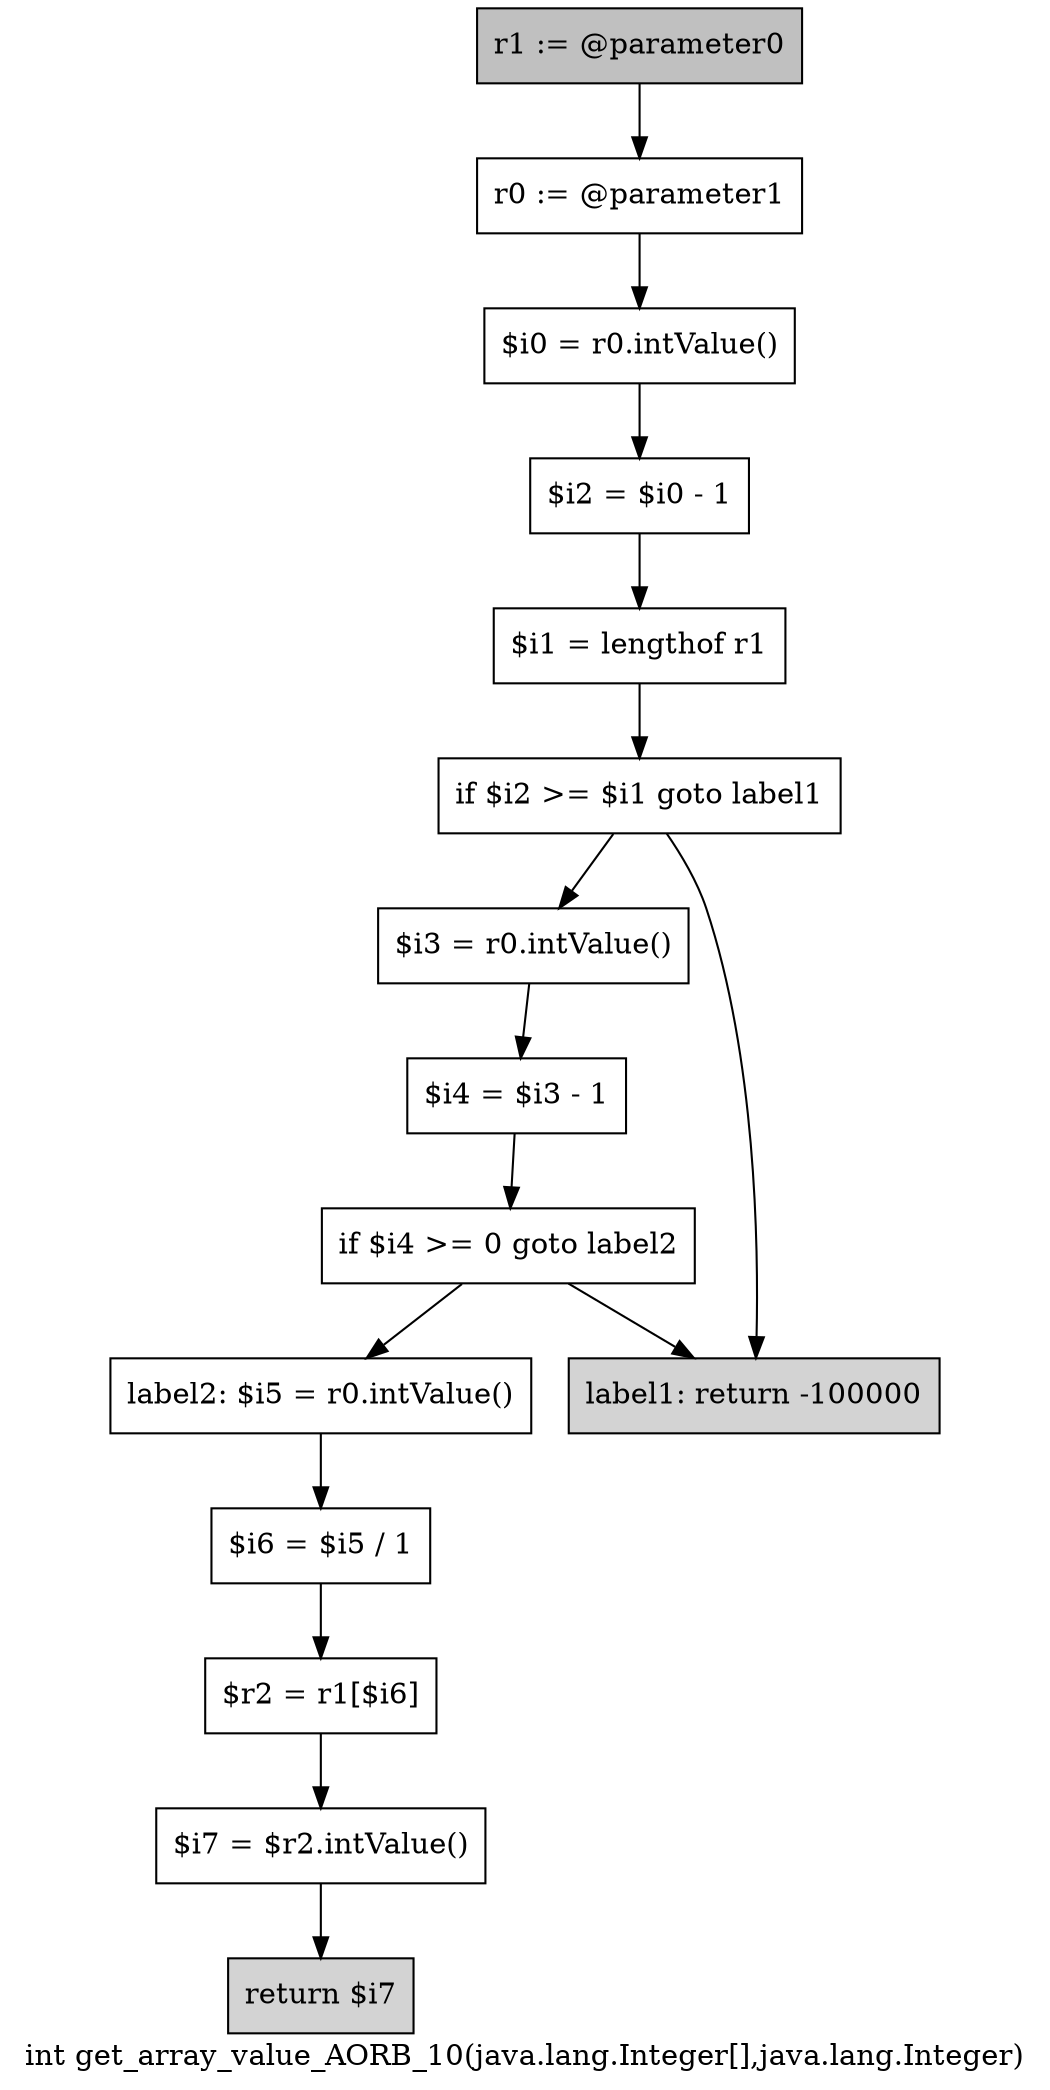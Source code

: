 digraph "int get_array_value_AORB_10(java.lang.Integer[],java.lang.Integer)" {
    label="int get_array_value_AORB_10(java.lang.Integer[],java.lang.Integer)";
    node [shape=box];
    "0" [style=filled,fillcolor=gray,label="r1 := @parameter0",];
    "1" [label="r0 := @parameter1",];
    "0"->"1";
    "2" [label="$i0 = r0.intValue()",];
    "1"->"2";
    "3" [label="$i2 = $i0 - 1",];
    "2"->"3";
    "4" [label="$i1 = lengthof r1",];
    "3"->"4";
    "5" [label="if $i2 >= $i1 goto label1",];
    "4"->"5";
    "6" [label="$i3 = r0.intValue()",];
    "5"->"6";
    "9" [style=filled,fillcolor=lightgray,label="label1: return -100000",];
    "5"->"9";
    "7" [label="$i4 = $i3 - 1",];
    "6"->"7";
    "8" [label="if $i4 >= 0 goto label2",];
    "7"->"8";
    "8"->"9";
    "10" [label="label2: $i5 = r0.intValue()",];
    "8"->"10";
    "11" [label="$i6 = $i5 / 1",];
    "10"->"11";
    "12" [label="$r2 = r1[$i6]",];
    "11"->"12";
    "13" [label="$i7 = $r2.intValue()",];
    "12"->"13";
    "14" [style=filled,fillcolor=lightgray,label="return $i7",];
    "13"->"14";
}
